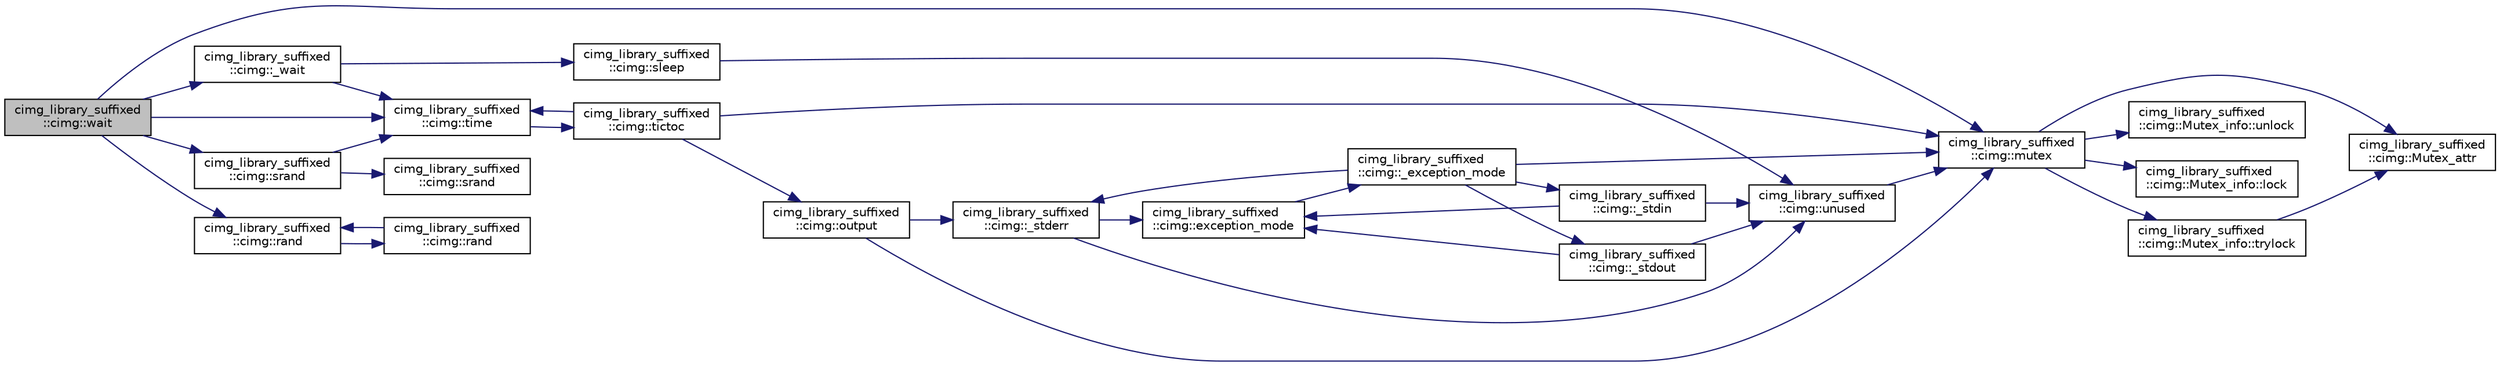 digraph "cimg_library_suffixed::cimg::wait"
{
  edge [fontname="Helvetica",fontsize="10",labelfontname="Helvetica",labelfontsize="10"];
  node [fontname="Helvetica",fontsize="10",shape=record];
  rankdir="LR";
  Node4615 [label="cimg_library_suffixed\l::cimg::wait",height=0.2,width=0.4,color="black", fillcolor="grey75", style="filled", fontcolor="black"];
  Node4615 -> Node4616 [color="midnightblue",fontsize="10",style="solid",fontname="Helvetica"];
  Node4616 [label="cimg_library_suffixed\l::cimg::mutex",height=0.2,width=0.4,color="black", fillcolor="white", style="filled",URL="$namespacecimg__library__suffixed_1_1cimg.html#a9e739e4b4ac058abfba069466617b914"];
  Node4616 -> Node4617 [color="midnightblue",fontsize="10",style="solid",fontname="Helvetica"];
  Node4617 [label="cimg_library_suffixed\l::cimg::Mutex_attr",height=0.2,width=0.4,color="black", fillcolor="white", style="filled",URL="$namespacecimg__library__suffixed_1_1cimg.html#aa0e1bc96ae6e235dc5b67b8b0a466166"];
  Node4616 -> Node4618 [color="midnightblue",fontsize="10",style="solid",fontname="Helvetica"];
  Node4618 [label="cimg_library_suffixed\l::cimg::Mutex_info::unlock",height=0.2,width=0.4,color="black", fillcolor="white", style="filled",URL="$structcimg__library__suffixed_1_1cimg_1_1_mutex__info.html#afac3fa5f107ad4795fb867050f616555"];
  Node4616 -> Node4619 [color="midnightblue",fontsize="10",style="solid",fontname="Helvetica"];
  Node4619 [label="cimg_library_suffixed\l::cimg::Mutex_info::lock",height=0.2,width=0.4,color="black", fillcolor="white", style="filled",URL="$structcimg__library__suffixed_1_1cimg_1_1_mutex__info.html#a6cc8e26847a1aa649febed03d70182e7"];
  Node4616 -> Node4620 [color="midnightblue",fontsize="10",style="solid",fontname="Helvetica"];
  Node4620 [label="cimg_library_suffixed\l::cimg::Mutex_info::trylock",height=0.2,width=0.4,color="black", fillcolor="white", style="filled",URL="$structcimg__library__suffixed_1_1cimg_1_1_mutex__info.html#a9bf4ed1e1dfe6f28fa6250cd04f3c900"];
  Node4620 -> Node4617 [color="midnightblue",fontsize="10",style="solid",fontname="Helvetica"];
  Node4615 -> Node4621 [color="midnightblue",fontsize="10",style="solid",fontname="Helvetica"];
  Node4621 [label="cimg_library_suffixed\l::cimg::time",height=0.2,width=0.4,color="black", fillcolor="white", style="filled",URL="$namespacecimg__library__suffixed_1_1cimg.html#a71a3c7b37befc7a4313dfcdd80271bce",tooltip="Return the value of a system timer, with a millisecond precision. "];
  Node4621 -> Node4622 [color="midnightblue",fontsize="10",style="solid",fontname="Helvetica"];
  Node4622 [label="cimg_library_suffixed\l::cimg::tictoc",height=0.2,width=0.4,color="black", fillcolor="white", style="filled",URL="$namespacecimg__library__suffixed_1_1cimg.html#ab47e3a7718b582df77725470f3824eb4"];
  Node4622 -> Node4616 [color="midnightblue",fontsize="10",style="solid",fontname="Helvetica"];
  Node4622 -> Node4621 [color="midnightblue",fontsize="10",style="solid",fontname="Helvetica"];
  Node4622 -> Node4623 [color="midnightblue",fontsize="10",style="solid",fontname="Helvetica"];
  Node4623 [label="cimg_library_suffixed\l::cimg::output",height=0.2,width=0.4,color="black", fillcolor="white", style="filled",URL="$namespacecimg__library__suffixed_1_1cimg.html#ada686776cc71803df391eea79cd1b3e5",tooltip="Get/set default output stream for the  library messages. "];
  Node4623 -> Node4616 [color="midnightblue",fontsize="10",style="solid",fontname="Helvetica"];
  Node4623 -> Node4624 [color="midnightblue",fontsize="10",style="solid",fontname="Helvetica"];
  Node4624 [label="cimg_library_suffixed\l::cimg::_stderr",height=0.2,width=0.4,color="black", fillcolor="white", style="filled",URL="$namespacecimg__library__suffixed_1_1cimg.html#aab8db7528c32a8fd3a3dc471e662782e"];
  Node4624 -> Node4625 [color="midnightblue",fontsize="10",style="solid",fontname="Helvetica"];
  Node4625 [label="cimg_library_suffixed\l::cimg::unused",height=0.2,width=0.4,color="black", fillcolor="white", style="filled",URL="$namespacecimg__library__suffixed_1_1cimg.html#a79aef0cbcf66ceb71c2b74cb66b4deb2",tooltip="Avoid warning messages due to unused parameters. Do nothing actually. "];
  Node4625 -> Node4616 [color="midnightblue",fontsize="10",style="solid",fontname="Helvetica"];
  Node4624 -> Node4626 [color="midnightblue",fontsize="10",style="solid",fontname="Helvetica"];
  Node4626 [label="cimg_library_suffixed\l::cimg::exception_mode",height=0.2,width=0.4,color="black", fillcolor="white", style="filled",URL="$namespacecimg__library__suffixed_1_1cimg.html#aeafab144366eddd11360f32f468fa4af",tooltip="Set current  exception mode. "];
  Node4626 -> Node4627 [color="midnightblue",fontsize="10",style="solid",fontname="Helvetica"];
  Node4627 [label="cimg_library_suffixed\l::cimg::_exception_mode",height=0.2,width=0.4,color="black", fillcolor="white", style="filled",URL="$namespacecimg__library__suffixed_1_1cimg.html#a6c578f866de2be9be7e385d693c758c8"];
  Node4627 -> Node4616 [color="midnightblue",fontsize="10",style="solid",fontname="Helvetica"];
  Node4627 -> Node4628 [color="midnightblue",fontsize="10",style="solid",fontname="Helvetica"];
  Node4628 [label="cimg_library_suffixed\l::cimg::_stdin",height=0.2,width=0.4,color="black", fillcolor="white", style="filled",URL="$namespacecimg__library__suffixed_1_1cimg.html#a01a3b743897290604513ea6d847c9886"];
  Node4628 -> Node4625 [color="midnightblue",fontsize="10",style="solid",fontname="Helvetica"];
  Node4628 -> Node4626 [color="midnightblue",fontsize="10",style="solid",fontname="Helvetica"];
  Node4627 -> Node4629 [color="midnightblue",fontsize="10",style="solid",fontname="Helvetica"];
  Node4629 [label="cimg_library_suffixed\l::cimg::_stdout",height=0.2,width=0.4,color="black", fillcolor="white", style="filled",URL="$namespacecimg__library__suffixed_1_1cimg.html#a493220746e5df3466568bd7862825008"];
  Node4629 -> Node4625 [color="midnightblue",fontsize="10",style="solid",fontname="Helvetica"];
  Node4629 -> Node4626 [color="midnightblue",fontsize="10",style="solid",fontname="Helvetica"];
  Node4627 -> Node4624 [color="midnightblue",fontsize="10",style="solid",fontname="Helvetica"];
  Node4615 -> Node4630 [color="midnightblue",fontsize="10",style="solid",fontname="Helvetica"];
  Node4630 [label="cimg_library_suffixed\l::cimg::_wait",height=0.2,width=0.4,color="black", fillcolor="white", style="filled",URL="$namespacecimg__library__suffixed_1_1cimg.html#a204c82b3ebad23bf1c996e216bbed9ad"];
  Node4630 -> Node4621 [color="midnightblue",fontsize="10",style="solid",fontname="Helvetica"];
  Node4630 -> Node4631 [color="midnightblue",fontsize="10",style="solid",fontname="Helvetica"];
  Node4631 [label="cimg_library_suffixed\l::cimg::sleep",height=0.2,width=0.4,color="black", fillcolor="white", style="filled",URL="$namespacecimg__library__suffixed_1_1cimg.html#aa2bf8fb0d97c122cbc52e1f2e167e8a6",tooltip="Sleep for a given numbers of milliseconds. "];
  Node4631 -> Node4625 [color="midnightblue",fontsize="10",style="solid",fontname="Helvetica"];
  Node4615 -> Node4632 [color="midnightblue",fontsize="10",style="solid",fontname="Helvetica"];
  Node4632 [label="cimg_library_suffixed\l::cimg::srand",height=0.2,width=0.4,color="black", fillcolor="white", style="filled",URL="$namespacecimg__library__suffixed_1_1cimg.html#ab77520695d7b96687093353c613c410c"];
  Node4632 -> Node4621 [color="midnightblue",fontsize="10",style="solid",fontname="Helvetica"];
  Node4632 -> Node4633 [color="midnightblue",fontsize="10",style="solid",fontname="Helvetica"];
  Node4633 [label="cimg_library_suffixed\l::cimg::srand",height=0.2,width=0.4,color="black", fillcolor="white", style="filled",URL="$namespacecimg__library__suffixed_1_1cimg.html#abae779a6d52b74e3a46e75a6c5b6e49e"];
  Node4615 -> Node4634 [color="midnightblue",fontsize="10",style="solid",fontname="Helvetica"];
  Node4634 [label="cimg_library_suffixed\l::cimg::rand",height=0.2,width=0.4,color="black", fillcolor="white", style="filled",URL="$namespacecimg__library__suffixed_1_1cimg.html#ab7c09300be61c8a3361c379069100252",tooltip="Return a random variable uniformely distributed between [val_min,val_max]. "];
  Node4634 -> Node4635 [color="midnightblue",fontsize="10",style="solid",fontname="Helvetica"];
  Node4635 [label="cimg_library_suffixed\l::cimg::rand",height=0.2,width=0.4,color="black", fillcolor="white", style="filled",URL="$namespacecimg__library__suffixed_1_1cimg.html#af5cd3397f819c13ccb17e05a7db736b1",tooltip="Return a random variable uniformely distributed between [0,val_max]. "];
  Node4635 -> Node4634 [color="midnightblue",fontsize="10",style="solid",fontname="Helvetica"];
}
